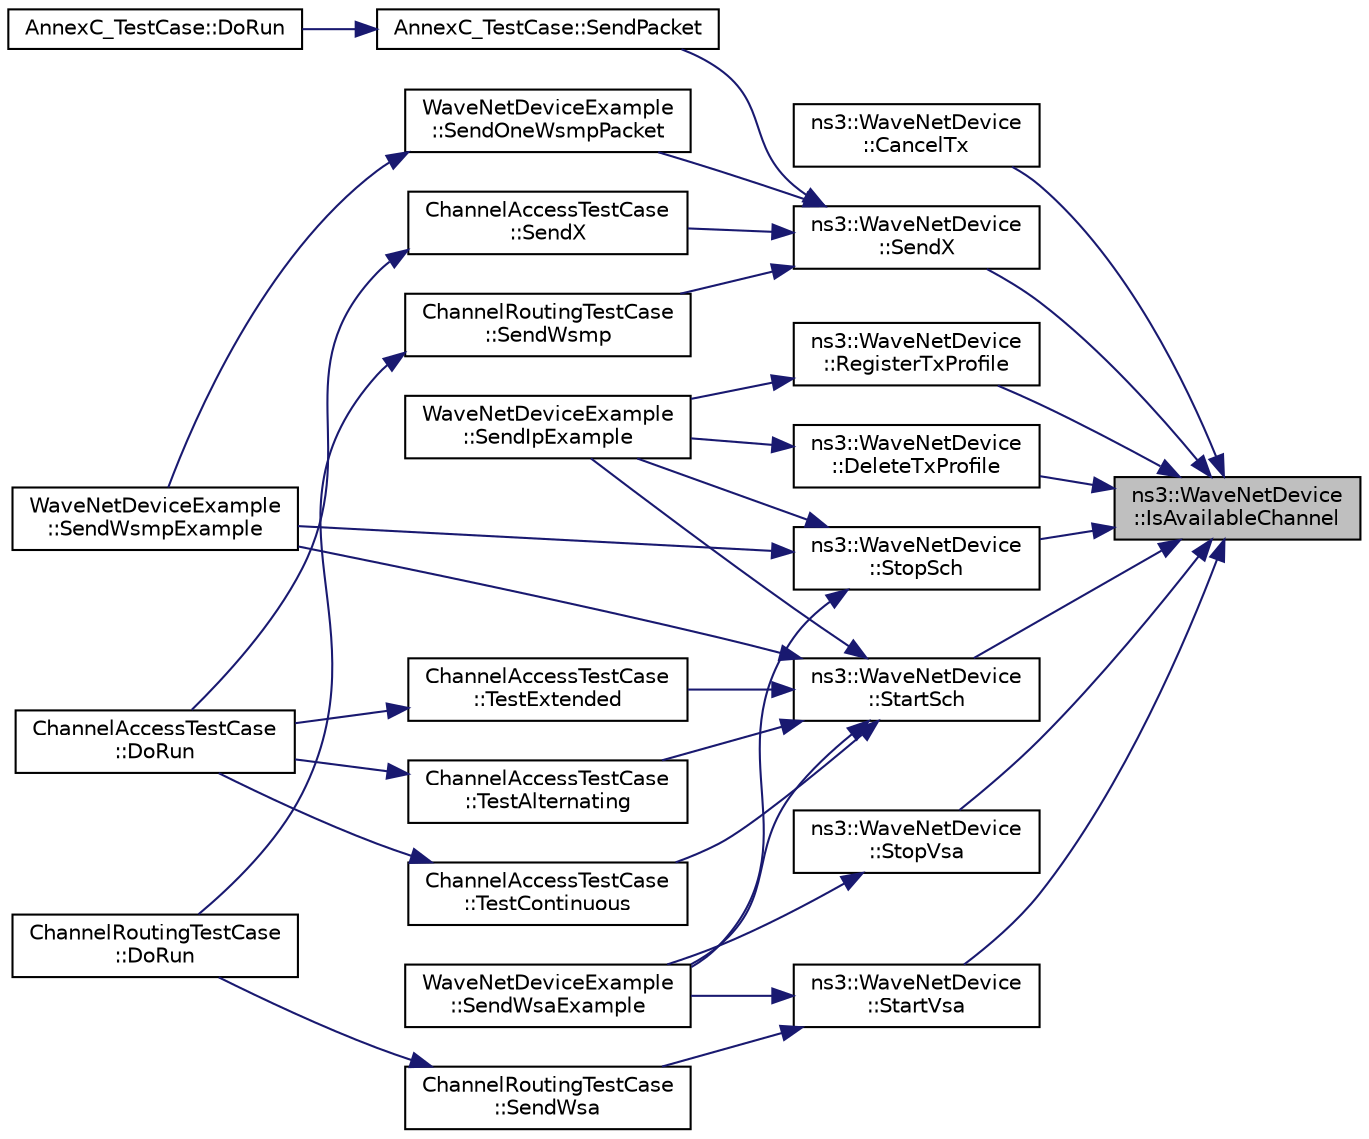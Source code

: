 digraph "ns3::WaveNetDevice::IsAvailableChannel"
{
 // LATEX_PDF_SIZE
  edge [fontname="Helvetica",fontsize="10",labelfontname="Helvetica",labelfontsize="10"];
  node [fontname="Helvetica",fontsize="10",shape=record];
  rankdir="RL";
  Node1 [label="ns3::WaveNetDevice\l::IsAvailableChannel",height=0.2,width=0.4,color="black", fillcolor="grey75", style="filled", fontcolor="black",tooltip=" "];
  Node1 -> Node2 [dir="back",color="midnightblue",fontsize="10",style="solid",fontname="Helvetica"];
  Node2 [label="ns3::WaveNetDevice\l::CancelTx",height=0.2,width=0.4,color="black", fillcolor="white", style="filled",URL="$classns3_1_1_wave_net_device.html#acba936255c24bbfb833b904a80cf5595",tooltip=" "];
  Node1 -> Node3 [dir="back",color="midnightblue",fontsize="10",style="solid",fontname="Helvetica"];
  Node3 [label="ns3::WaveNetDevice\l::DeleteTxProfile",height=0.2,width=0.4,color="black", fillcolor="white", style="filled",URL="$classns3_1_1_wave_net_device.html#a1bedf1420a065a47bea96590b4004be5",tooltip=" "];
  Node3 -> Node4 [dir="back",color="midnightblue",fontsize="10",style="solid",fontname="Helvetica"];
  Node4 [label="WaveNetDeviceExample\l::SendIpExample",height=0.2,width=0.4,color="black", fillcolor="white", style="filled",URL="$class_wave_net_device_example.html#a97da76e52cd76f5054e8c92cfae01a9e",tooltip="Send IP example function."];
  Node1 -> Node5 [dir="back",color="midnightblue",fontsize="10",style="solid",fontname="Helvetica"];
  Node5 [label="ns3::WaveNetDevice\l::RegisterTxProfile",height=0.2,width=0.4,color="black", fillcolor="white", style="filled",URL="$classns3_1_1_wave_net_device.html#a9c79e073964d5d94bd6bf6facc7aad9b",tooltip=" "];
  Node5 -> Node4 [dir="back",color="midnightblue",fontsize="10",style="solid",fontname="Helvetica"];
  Node1 -> Node6 [dir="back",color="midnightblue",fontsize="10",style="solid",fontname="Helvetica"];
  Node6 [label="ns3::WaveNetDevice\l::SendX",height=0.2,width=0.4,color="black", fillcolor="white", style="filled",URL="$classns3_1_1_wave_net_device.html#a99ec2b781006c6011a9667e064843b38",tooltip=" "];
  Node6 -> Node7 [dir="back",color="midnightblue",fontsize="10",style="solid",fontname="Helvetica"];
  Node7 [label="WaveNetDeviceExample\l::SendOneWsmpPacket",height=0.2,width=0.4,color="black", fillcolor="white", style="filled",URL="$class_wave_net_device_example.html#a2dc13b30baad7f9e0a3f23d3dc60557c",tooltip="Send one WSMP packet function."];
  Node7 -> Node8 [dir="back",color="midnightblue",fontsize="10",style="solid",fontname="Helvetica"];
  Node8 [label="WaveNetDeviceExample\l::SendWsmpExample",height=0.2,width=0.4,color="black", fillcolor="white", style="filled",URL="$class_wave_net_device_example.html#ad36808acd544ff68268912c9386213fe",tooltip="Send WSMP example function."];
  Node6 -> Node9 [dir="back",color="midnightblue",fontsize="10",style="solid",fontname="Helvetica"];
  Node9 [label="AnnexC_TestCase::SendPacket",height=0.2,width=0.4,color="black", fillcolor="white", style="filled",URL="$class_annex_c___test_case.html#a6ad361d48194ad49b3856a12db4d4ea7",tooltip="Send packet function."];
  Node9 -> Node10 [dir="back",color="midnightblue",fontsize="10",style="solid",fontname="Helvetica"];
  Node10 [label="AnnexC_TestCase::DoRun",height=0.2,width=0.4,color="black", fillcolor="white", style="filled",URL="$class_annex_c___test_case.html#a7b68ef07f88bcfece999dafba55020fa",tooltip="Implementation to actually run this TestCase."];
  Node6 -> Node11 [dir="back",color="midnightblue",fontsize="10",style="solid",fontname="Helvetica"];
  Node11 [label="ChannelRoutingTestCase\l::SendWsmp",height=0.2,width=0.4,color="black", fillcolor="white", style="filled",URL="$class_channel_routing_test_case.html#a229a780a8f247ce4c37e164f204fbefe",tooltip="Send WSMP or other packets."];
  Node11 -> Node12 [dir="back",color="midnightblue",fontsize="10",style="solid",fontname="Helvetica"];
  Node12 [label="ChannelRoutingTestCase\l::DoRun",height=0.2,width=0.4,color="black", fillcolor="white", style="filled",URL="$class_channel_routing_test_case.html#ab0f86da402dbe311e3ebb5915ffe7e85",tooltip="Implementation to actually run this TestCase."];
  Node6 -> Node13 [dir="back",color="midnightblue",fontsize="10",style="solid",fontname="Helvetica"];
  Node13 [label="ChannelAccessTestCase\l::SendX",height=0.2,width=0.4,color="black", fillcolor="white", style="filled",URL="$class_channel_access_test_case.html#a372d321c372c644c86ff355e94704eaf",tooltip="Send X function."];
  Node13 -> Node14 [dir="back",color="midnightblue",fontsize="10",style="solid",fontname="Helvetica"];
  Node14 [label="ChannelAccessTestCase\l::DoRun",height=0.2,width=0.4,color="black", fillcolor="white", style="filled",URL="$class_channel_access_test_case.html#ad3169383a172cbaf1ed6b94adbe9d33a",tooltip="Implementation to actually run this TestCase."];
  Node1 -> Node15 [dir="back",color="midnightblue",fontsize="10",style="solid",fontname="Helvetica"];
  Node15 [label="ns3::WaveNetDevice\l::StartSch",height=0.2,width=0.4,color="black", fillcolor="white", style="filled",URL="$classns3_1_1_wave_net_device.html#a0d443497d2438fa48ef7ec72be6728fd",tooltip=" "];
  Node15 -> Node4 [dir="back",color="midnightblue",fontsize="10",style="solid",fontname="Helvetica"];
  Node15 -> Node16 [dir="back",color="midnightblue",fontsize="10",style="solid",fontname="Helvetica"];
  Node16 [label="WaveNetDeviceExample\l::SendWsaExample",height=0.2,width=0.4,color="black", fillcolor="white", style="filled",URL="$class_wave_net_device_example.html#ac1725733b797a26cd3655b58adad965e",tooltip="Send WSA example."];
  Node15 -> Node8 [dir="back",color="midnightblue",fontsize="10",style="solid",fontname="Helvetica"];
  Node15 -> Node17 [dir="back",color="midnightblue",fontsize="10",style="solid",fontname="Helvetica"];
  Node17 [label="ChannelAccessTestCase\l::TestAlternating",height=0.2,width=0.4,color="black", fillcolor="white", style="filled",URL="$class_channel_access_test_case.html#a0a581ae6f9c8e9f1317bdcf7e0e95936",tooltip="Test aternating function."];
  Node17 -> Node14 [dir="back",color="midnightblue",fontsize="10",style="solid",fontname="Helvetica"];
  Node15 -> Node18 [dir="back",color="midnightblue",fontsize="10",style="solid",fontname="Helvetica"];
  Node18 [label="ChannelAccessTestCase\l::TestContinuous",height=0.2,width=0.4,color="black", fillcolor="white", style="filled",URL="$class_channel_access_test_case.html#ae5e346e49aa60f74439c2f2db2030d08",tooltip="Test continuous function."];
  Node18 -> Node14 [dir="back",color="midnightblue",fontsize="10",style="solid",fontname="Helvetica"];
  Node15 -> Node19 [dir="back",color="midnightblue",fontsize="10",style="solid",fontname="Helvetica"];
  Node19 [label="ChannelAccessTestCase\l::TestExtended",height=0.2,width=0.4,color="black", fillcolor="white", style="filled",URL="$class_channel_access_test_case.html#aeacbe5638af4e2b93a53229020abd796",tooltip="Test extended function."];
  Node19 -> Node14 [dir="back",color="midnightblue",fontsize="10",style="solid",fontname="Helvetica"];
  Node1 -> Node20 [dir="back",color="midnightblue",fontsize="10",style="solid",fontname="Helvetica"];
  Node20 [label="ns3::WaveNetDevice\l::StartVsa",height=0.2,width=0.4,color="black", fillcolor="white", style="filled",URL="$classns3_1_1_wave_net_device.html#adb48d281cd174f232e8c4fc0b642573b",tooltip=" "];
  Node20 -> Node21 [dir="back",color="midnightblue",fontsize="10",style="solid",fontname="Helvetica"];
  Node21 [label="ChannelRoutingTestCase\l::SendWsa",height=0.2,width=0.4,color="black", fillcolor="white", style="filled",URL="$class_channel_routing_test_case.html#a1489eb9505d13948307ce4119ba21cc9",tooltip="Send VSA management frames."];
  Node21 -> Node12 [dir="back",color="midnightblue",fontsize="10",style="solid",fontname="Helvetica"];
  Node20 -> Node16 [dir="back",color="midnightblue",fontsize="10",style="solid",fontname="Helvetica"];
  Node1 -> Node22 [dir="back",color="midnightblue",fontsize="10",style="solid",fontname="Helvetica"];
  Node22 [label="ns3::WaveNetDevice\l::StopSch",height=0.2,width=0.4,color="black", fillcolor="white", style="filled",URL="$classns3_1_1_wave_net_device.html#aeaaa53f5a961de1acfd755c69bbab3fb",tooltip=" "];
  Node22 -> Node4 [dir="back",color="midnightblue",fontsize="10",style="solid",fontname="Helvetica"];
  Node22 -> Node16 [dir="back",color="midnightblue",fontsize="10",style="solid",fontname="Helvetica"];
  Node22 -> Node8 [dir="back",color="midnightblue",fontsize="10",style="solid",fontname="Helvetica"];
  Node1 -> Node23 [dir="back",color="midnightblue",fontsize="10",style="solid",fontname="Helvetica"];
  Node23 [label="ns3::WaveNetDevice\l::StopVsa",height=0.2,width=0.4,color="black", fillcolor="white", style="filled",URL="$classns3_1_1_wave_net_device.html#a83693f1bee542812b303a76d065ed1b5",tooltip=" "];
  Node23 -> Node16 [dir="back",color="midnightblue",fontsize="10",style="solid",fontname="Helvetica"];
}
